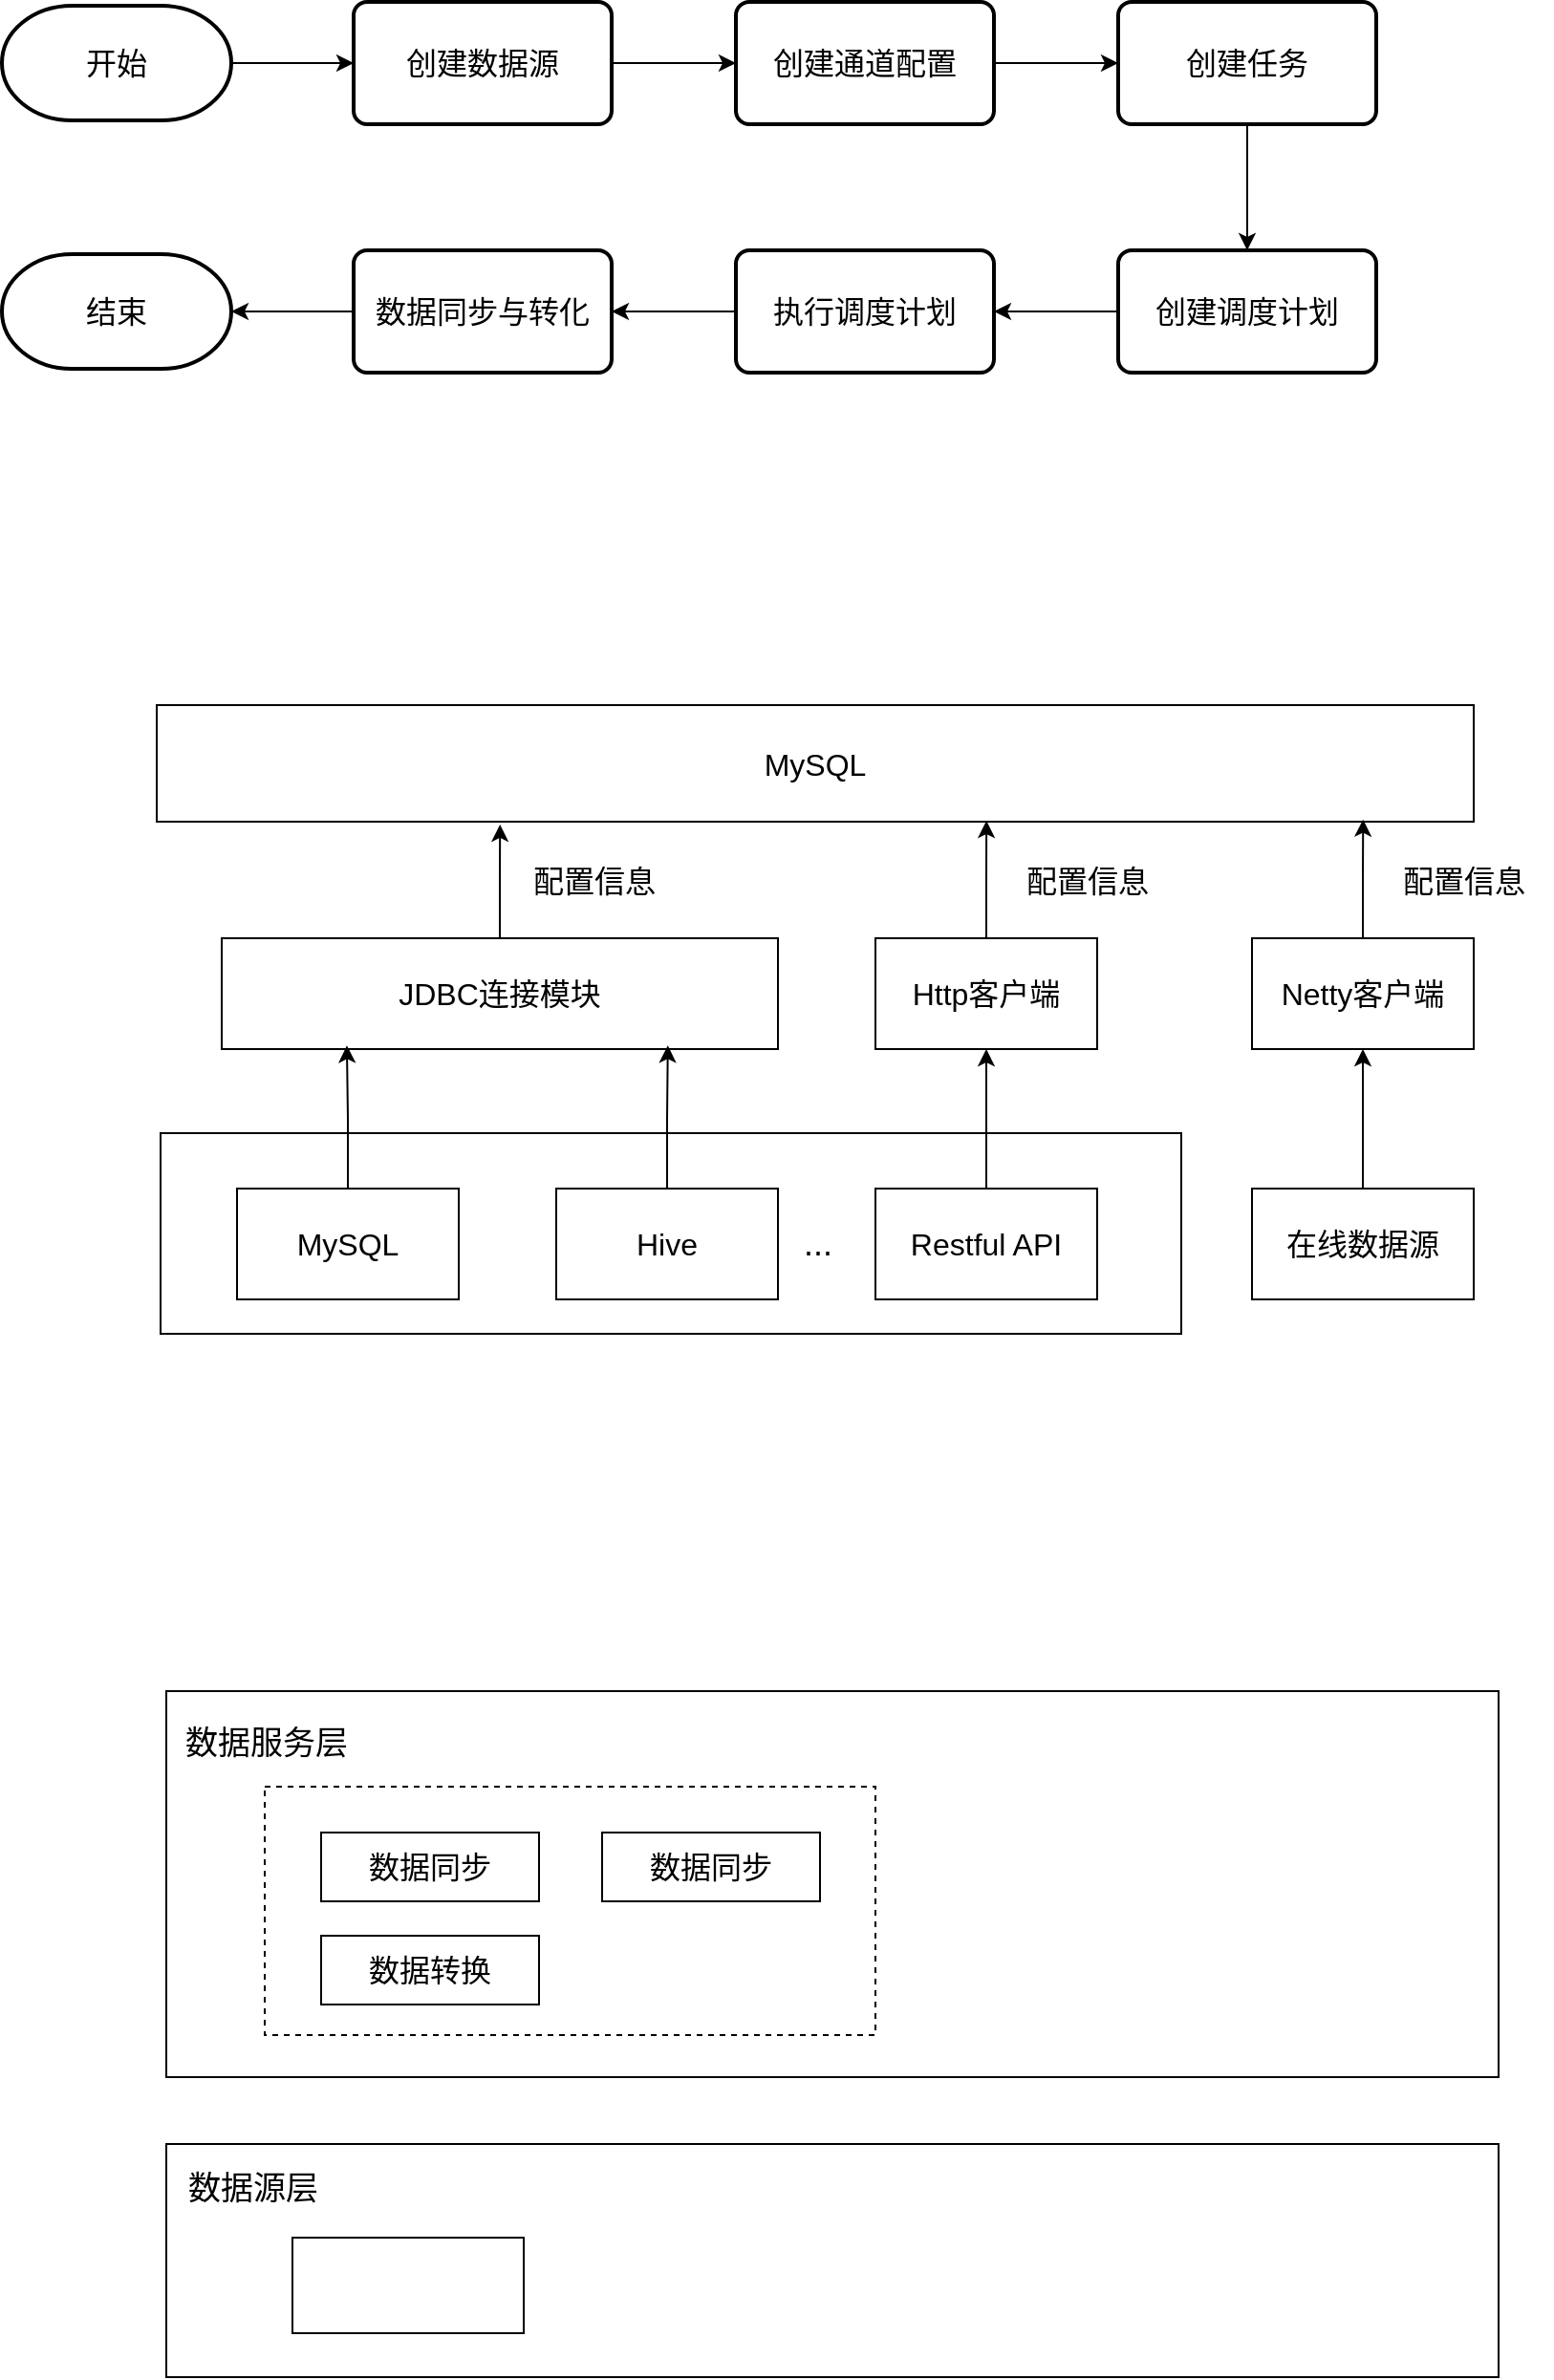 <mxfile version="23.1.7" type="github">
  <diagram name="第 1 页" id="nLZ4VMVFWtMFxBLOA02N">
    <mxGraphModel dx="1048" dy="639" grid="0" gridSize="10" guides="1" tooltips="1" connect="1" arrows="1" fold="1" page="1" pageScale="1" pageWidth="4681" pageHeight="3300" math="0" shadow="0">
      <root>
        <mxCell id="0" />
        <mxCell id="1" parent="0" />
        <mxCell id="zSw2SwVHiKAort44ZvVs-26" value="" style="rounded=0;whiteSpace=wrap;html=1;" vertex="1" parent="1">
          <mxGeometry x="145" y="936" width="534" height="105" as="geometry" />
        </mxCell>
        <mxCell id="zSw2SwVHiKAort44ZvVs-8" style="edgeStyle=orthogonalEdgeStyle;rounded=0;orthogonalLoop=1;jettySize=auto;html=1;exitX=1;exitY=0.5;exitDx=0;exitDy=0;exitPerimeter=0;entryX=0;entryY=0.5;entryDx=0;entryDy=0;" edge="1" parent="1" source="zSw2SwVHiKAort44ZvVs-2" target="zSw2SwVHiKAort44ZvVs-3">
          <mxGeometry relative="1" as="geometry" />
        </mxCell>
        <mxCell id="zSw2SwVHiKAort44ZvVs-2" value="&lt;font style=&quot;font-size: 16px;&quot;&gt;开始&lt;/font&gt;" style="strokeWidth=2;html=1;shape=mxgraph.flowchart.terminator;whiteSpace=wrap;" vertex="1" parent="1">
          <mxGeometry x="62" y="346" width="120" height="60" as="geometry" />
        </mxCell>
        <mxCell id="zSw2SwVHiKAort44ZvVs-9" style="edgeStyle=orthogonalEdgeStyle;rounded=0;orthogonalLoop=1;jettySize=auto;html=1;exitX=1;exitY=0.5;exitDx=0;exitDy=0;entryX=0;entryY=0.5;entryDx=0;entryDy=0;" edge="1" parent="1" source="zSw2SwVHiKAort44ZvVs-3" target="zSw2SwVHiKAort44ZvVs-4">
          <mxGeometry relative="1" as="geometry" />
        </mxCell>
        <mxCell id="zSw2SwVHiKAort44ZvVs-3" value="&lt;span style=&quot;font-size: 16px;&quot;&gt;创建数据源&lt;/span&gt;" style="rounded=1;whiteSpace=wrap;html=1;absoluteArcSize=1;arcSize=14;strokeWidth=2;" vertex="1" parent="1">
          <mxGeometry x="246" y="344" width="135" height="64" as="geometry" />
        </mxCell>
        <mxCell id="zSw2SwVHiKAort44ZvVs-10" style="edgeStyle=orthogonalEdgeStyle;rounded=0;orthogonalLoop=1;jettySize=auto;html=1;exitX=1;exitY=0.5;exitDx=0;exitDy=0;" edge="1" parent="1" source="zSw2SwVHiKAort44ZvVs-4" target="zSw2SwVHiKAort44ZvVs-6">
          <mxGeometry relative="1" as="geometry" />
        </mxCell>
        <mxCell id="zSw2SwVHiKAort44ZvVs-4" value="&lt;span style=&quot;font-size: 16px;&quot;&gt;创建通道配置&lt;/span&gt;" style="rounded=1;whiteSpace=wrap;html=1;absoluteArcSize=1;arcSize=14;strokeWidth=2;" vertex="1" parent="1">
          <mxGeometry x="446" y="344" width="135" height="64" as="geometry" />
        </mxCell>
        <mxCell id="zSw2SwVHiKAort44ZvVs-16" style="edgeStyle=orthogonalEdgeStyle;rounded=0;orthogonalLoop=1;jettySize=auto;html=1;exitX=0.5;exitY=1;exitDx=0;exitDy=0;entryX=0.5;entryY=0;entryDx=0;entryDy=0;" edge="1" parent="1" source="zSw2SwVHiKAort44ZvVs-6" target="zSw2SwVHiKAort44ZvVs-11">
          <mxGeometry relative="1" as="geometry" />
        </mxCell>
        <mxCell id="zSw2SwVHiKAort44ZvVs-6" value="&lt;span style=&quot;font-size: 16px;&quot;&gt;创建任务&lt;/span&gt;" style="rounded=1;whiteSpace=wrap;html=1;absoluteArcSize=1;arcSize=14;strokeWidth=2;" vertex="1" parent="1">
          <mxGeometry x="646" y="344" width="135" height="64" as="geometry" />
        </mxCell>
        <mxCell id="zSw2SwVHiKAort44ZvVs-17" style="edgeStyle=orthogonalEdgeStyle;rounded=0;orthogonalLoop=1;jettySize=auto;html=1;exitX=0;exitY=0.5;exitDx=0;exitDy=0;entryX=1;entryY=0.5;entryDx=0;entryDy=0;" edge="1" parent="1" source="zSw2SwVHiKAort44ZvVs-11" target="zSw2SwVHiKAort44ZvVs-13">
          <mxGeometry relative="1" as="geometry" />
        </mxCell>
        <mxCell id="zSw2SwVHiKAort44ZvVs-11" value="&lt;font style=&quot;font-size: 16px;&quot;&gt;创建调度计划&lt;/font&gt;" style="rounded=1;whiteSpace=wrap;html=1;absoluteArcSize=1;arcSize=14;strokeWidth=2;" vertex="1" parent="1">
          <mxGeometry x="646" y="474" width="135" height="64" as="geometry" />
        </mxCell>
        <mxCell id="zSw2SwVHiKAort44ZvVs-20" style="edgeStyle=orthogonalEdgeStyle;rounded=0;orthogonalLoop=1;jettySize=auto;html=1;exitX=0;exitY=0.5;exitDx=0;exitDy=0;" edge="1" parent="1" source="zSw2SwVHiKAort44ZvVs-13" target="zSw2SwVHiKAort44ZvVs-19">
          <mxGeometry relative="1" as="geometry" />
        </mxCell>
        <mxCell id="zSw2SwVHiKAort44ZvVs-13" value="&lt;span style=&quot;font-size: 16px;&quot;&gt;执行调度计划&lt;/span&gt;" style="rounded=1;whiteSpace=wrap;html=1;absoluteArcSize=1;arcSize=14;strokeWidth=2;" vertex="1" parent="1">
          <mxGeometry x="446" y="474" width="135" height="64" as="geometry" />
        </mxCell>
        <mxCell id="zSw2SwVHiKAort44ZvVs-18" value="&lt;font style=&quot;font-size: 16px;&quot;&gt;结束&lt;/font&gt;" style="strokeWidth=2;html=1;shape=mxgraph.flowchart.terminator;whiteSpace=wrap;" vertex="1" parent="1">
          <mxGeometry x="62" y="476" width="120" height="60" as="geometry" />
        </mxCell>
        <mxCell id="zSw2SwVHiKAort44ZvVs-21" style="edgeStyle=orthogonalEdgeStyle;rounded=0;orthogonalLoop=1;jettySize=auto;html=1;exitX=0;exitY=0.5;exitDx=0;exitDy=0;" edge="1" parent="1" source="zSw2SwVHiKAort44ZvVs-19" target="zSw2SwVHiKAort44ZvVs-18">
          <mxGeometry relative="1" as="geometry" />
        </mxCell>
        <mxCell id="zSw2SwVHiKAort44ZvVs-19" value="&lt;span style=&quot;font-size: 16px;&quot;&gt;数据同步与转化&lt;/span&gt;" style="rounded=1;whiteSpace=wrap;html=1;absoluteArcSize=1;arcSize=14;strokeWidth=2;" vertex="1" parent="1">
          <mxGeometry x="246" y="474" width="135" height="64" as="geometry" />
        </mxCell>
        <mxCell id="zSw2SwVHiKAort44ZvVs-22" value="&lt;font style=&quot;font-size: 16px;&quot;&gt;MySQL&lt;/font&gt;" style="rounded=0;whiteSpace=wrap;html=1;" vertex="1" parent="1">
          <mxGeometry x="185" y="965" width="116" height="58" as="geometry" />
        </mxCell>
        <mxCell id="zSw2SwVHiKAort44ZvVs-48" style="edgeStyle=orthogonalEdgeStyle;rounded=0;orthogonalLoop=1;jettySize=auto;html=1;exitX=0.5;exitY=0;exitDx=0;exitDy=0;entryX=0.5;entryY=1;entryDx=0;entryDy=0;" edge="1" parent="1" source="zSw2SwVHiKAort44ZvVs-23" target="zSw2SwVHiKAort44ZvVs-47">
          <mxGeometry relative="1" as="geometry" />
        </mxCell>
        <mxCell id="zSw2SwVHiKAort44ZvVs-23" value="&lt;font style=&quot;font-size: 16px;&quot;&gt;Restful API&lt;/font&gt;" style="rounded=0;whiteSpace=wrap;html=1;" vertex="1" parent="1">
          <mxGeometry x="519" y="965" width="116" height="58" as="geometry" />
        </mxCell>
        <mxCell id="zSw2SwVHiKAort44ZvVs-24" value="&lt;font style=&quot;font-size: 16px;&quot;&gt;Hive&lt;/font&gt;" style="rounded=0;whiteSpace=wrap;html=1;" vertex="1" parent="1">
          <mxGeometry x="352" y="965" width="116" height="58" as="geometry" />
        </mxCell>
        <mxCell id="zSw2SwVHiKAort44ZvVs-38" style="edgeStyle=orthogonalEdgeStyle;rounded=0;orthogonalLoop=1;jettySize=auto;html=1;exitX=0.5;exitY=0;exitDx=0;exitDy=0;entryX=0.5;entryY=1;entryDx=0;entryDy=0;" edge="1" parent="1" source="zSw2SwVHiKAort44ZvVs-25" target="zSw2SwVHiKAort44ZvVs-27">
          <mxGeometry relative="1" as="geometry" />
        </mxCell>
        <mxCell id="zSw2SwVHiKAort44ZvVs-25" value="&lt;span style=&quot;font-size: 16px;&quot;&gt;在线数据源&lt;/span&gt;" style="rounded=0;whiteSpace=wrap;html=1;" vertex="1" parent="1">
          <mxGeometry x="716" y="965" width="116" height="58" as="geometry" />
        </mxCell>
        <mxCell id="zSw2SwVHiKAort44ZvVs-27" value="&lt;span style=&quot;font-size: 16px;&quot;&gt;Netty客户端&lt;/span&gt;" style="rounded=0;whiteSpace=wrap;html=1;" vertex="1" parent="1">
          <mxGeometry x="716" y="834" width="116" height="58" as="geometry" />
        </mxCell>
        <mxCell id="zSw2SwVHiKAort44ZvVs-30" value="&lt;font style=&quot;font-size: 18px;&quot;&gt;...&lt;/font&gt;" style="text;html=1;align=center;verticalAlign=middle;whiteSpace=wrap;rounded=0;" vertex="1" parent="1">
          <mxGeometry x="459" y="979" width="60" height="30" as="geometry" />
        </mxCell>
        <mxCell id="zSw2SwVHiKAort44ZvVs-31" style="edgeStyle=orthogonalEdgeStyle;rounded=0;orthogonalLoop=1;jettySize=auto;html=1;exitX=0.5;exitY=1;exitDx=0;exitDy=0;" edge="1" parent="1" source="zSw2SwVHiKAort44ZvVs-30" target="zSw2SwVHiKAort44ZvVs-30">
          <mxGeometry relative="1" as="geometry" />
        </mxCell>
        <mxCell id="zSw2SwVHiKAort44ZvVs-53" style="edgeStyle=orthogonalEdgeStyle;rounded=0;orthogonalLoop=1;jettySize=auto;html=1;exitX=0.5;exitY=0;exitDx=0;exitDy=0;" edge="1" parent="1" source="zSw2SwVHiKAort44ZvVs-43">
          <mxGeometry relative="1" as="geometry">
            <mxPoint x="322.588" y="774.47" as="targetPoint" />
          </mxGeometry>
        </mxCell>
        <mxCell id="zSw2SwVHiKAort44ZvVs-43" value="&lt;font style=&quot;font-size: 16px;&quot;&gt;JDBC连接模块&lt;/font&gt;" style="rounded=0;whiteSpace=wrap;html=1;" vertex="1" parent="1">
          <mxGeometry x="177" y="834" width="291" height="58" as="geometry" />
        </mxCell>
        <mxCell id="zSw2SwVHiKAort44ZvVs-44" style="edgeStyle=orthogonalEdgeStyle;rounded=0;orthogonalLoop=1;jettySize=auto;html=1;exitX=0.5;exitY=0;exitDx=0;exitDy=0;entryX=0.225;entryY=0.968;entryDx=0;entryDy=0;entryPerimeter=0;" edge="1" parent="1" source="zSw2SwVHiKAort44ZvVs-22" target="zSw2SwVHiKAort44ZvVs-43">
          <mxGeometry relative="1" as="geometry" />
        </mxCell>
        <mxCell id="zSw2SwVHiKAort44ZvVs-45" style="edgeStyle=orthogonalEdgeStyle;rounded=0;orthogonalLoop=1;jettySize=auto;html=1;exitX=0.5;exitY=0;exitDx=0;exitDy=0;entryX=0.802;entryY=0.968;entryDx=0;entryDy=0;entryPerimeter=0;" edge="1" parent="1" source="zSw2SwVHiKAort44ZvVs-24" target="zSw2SwVHiKAort44ZvVs-43">
          <mxGeometry relative="1" as="geometry" />
        </mxCell>
        <mxCell id="zSw2SwVHiKAort44ZvVs-47" value="&lt;font style=&quot;font-size: 16px;&quot;&gt;Http客户端&lt;/font&gt;" style="rounded=0;whiteSpace=wrap;html=1;" vertex="1" parent="1">
          <mxGeometry x="519" y="834" width="116" height="58" as="geometry" />
        </mxCell>
        <mxCell id="zSw2SwVHiKAort44ZvVs-49" value="&lt;font style=&quot;font-size: 16px;&quot;&gt;MySQL&lt;/font&gt;" style="rounded=0;whiteSpace=wrap;html=1;" vertex="1" parent="1">
          <mxGeometry x="143" y="712" width="689" height="61" as="geometry" />
        </mxCell>
        <mxCell id="zSw2SwVHiKAort44ZvVs-51" style="edgeStyle=orthogonalEdgeStyle;rounded=0;orthogonalLoop=1;jettySize=auto;html=1;exitX=0.5;exitY=0;exitDx=0;exitDy=0;entryX=0.63;entryY=0.992;entryDx=0;entryDy=0;entryPerimeter=0;" edge="1" parent="1" source="zSw2SwVHiKAort44ZvVs-47" target="zSw2SwVHiKAort44ZvVs-49">
          <mxGeometry relative="1" as="geometry" />
        </mxCell>
        <mxCell id="zSw2SwVHiKAort44ZvVs-52" style="edgeStyle=orthogonalEdgeStyle;rounded=0;orthogonalLoop=1;jettySize=auto;html=1;exitX=0.5;exitY=0;exitDx=0;exitDy=0;entryX=0.916;entryY=0.981;entryDx=0;entryDy=0;entryPerimeter=0;" edge="1" parent="1" source="zSw2SwVHiKAort44ZvVs-27" target="zSw2SwVHiKAort44ZvVs-49">
          <mxGeometry relative="1" as="geometry" />
        </mxCell>
        <mxCell id="zSw2SwVHiKAort44ZvVs-55" value="&lt;font style=&quot;font-size: 16px;&quot;&gt;配置信息&lt;/font&gt;" style="text;html=1;align=center;verticalAlign=middle;whiteSpace=wrap;rounded=0;" vertex="1" parent="1">
          <mxGeometry x="326" y="789" width="92" height="29" as="geometry" />
        </mxCell>
        <mxCell id="zSw2SwVHiKAort44ZvVs-56" value="&lt;font style=&quot;font-size: 16px;&quot;&gt;配置信息&lt;/font&gt;" style="text;html=1;align=center;verticalAlign=middle;whiteSpace=wrap;rounded=0;" vertex="1" parent="1">
          <mxGeometry x="584" y="789" width="92" height="29" as="geometry" />
        </mxCell>
        <mxCell id="zSw2SwVHiKAort44ZvVs-58" value="&lt;font style=&quot;font-size: 16px;&quot;&gt;配置信息&lt;/font&gt;" style="text;html=1;align=center;verticalAlign=middle;whiteSpace=wrap;rounded=0;" vertex="1" parent="1">
          <mxGeometry x="781" y="789" width="92" height="29" as="geometry" />
        </mxCell>
        <mxCell id="zSw2SwVHiKAort44ZvVs-62" value="" style="rounded=0;whiteSpace=wrap;html=1;" vertex="1" parent="1">
          <mxGeometry x="148" y="1465" width="697" height="122" as="geometry" />
        </mxCell>
        <mxCell id="zSw2SwVHiKAort44ZvVs-63" value="&lt;font style=&quot;font-size: 17px;&quot;&gt;数据源层&lt;/font&gt;" style="text;html=1;align=center;verticalAlign=middle;whiteSpace=wrap;rounded=0;" vertex="1" parent="1">
          <mxGeometry x="148" y="1473" width="91" height="31" as="geometry" />
        </mxCell>
        <mxCell id="zSw2SwVHiKAort44ZvVs-64" value="" style="rounded=0;whiteSpace=wrap;html=1;" vertex="1" parent="1">
          <mxGeometry x="214" y="1514" width="121" height="50" as="geometry" />
        </mxCell>
        <mxCell id="zSw2SwVHiKAort44ZvVs-65" value="" style="rounded=0;whiteSpace=wrap;html=1;" vertex="1" parent="1">
          <mxGeometry x="148" y="1228" width="697" height="202" as="geometry" />
        </mxCell>
        <mxCell id="zSw2SwVHiKAort44ZvVs-66" value="&lt;font style=&quot;font-size: 17px;&quot;&gt;数据服务层&lt;/font&gt;" style="text;html=1;align=center;verticalAlign=middle;whiteSpace=wrap;rounded=0;" vertex="1" parent="1">
          <mxGeometry x="155" y="1240" width="91" height="31" as="geometry" />
        </mxCell>
        <mxCell id="zSw2SwVHiKAort44ZvVs-73" value="" style="rounded=0;whiteSpace=wrap;html=1;dashed=1;" vertex="1" parent="1">
          <mxGeometry x="199.5" y="1278" width="319.5" height="130" as="geometry" />
        </mxCell>
        <mxCell id="zSw2SwVHiKAort44ZvVs-72" value="&lt;font style=&quot;font-size: 16px;&quot;&gt;数据转换&lt;/font&gt;" style="rounded=0;whiteSpace=wrap;html=1;" vertex="1" parent="1">
          <mxGeometry x="229" y="1356" width="114" height="36" as="geometry" />
        </mxCell>
        <mxCell id="zSw2SwVHiKAort44ZvVs-68" value="&lt;font style=&quot;font-size: 16px;&quot;&gt;数据同步&lt;/font&gt;" style="rounded=0;whiteSpace=wrap;html=1;" vertex="1" parent="1">
          <mxGeometry x="229" y="1302" width="114" height="36" as="geometry" />
        </mxCell>
        <mxCell id="zSw2SwVHiKAort44ZvVs-76" value="&lt;font style=&quot;font-size: 16px;&quot;&gt;数据同步&lt;/font&gt;" style="rounded=0;whiteSpace=wrap;html=1;" vertex="1" parent="1">
          <mxGeometry x="376" y="1302" width="114" height="36" as="geometry" />
        </mxCell>
      </root>
    </mxGraphModel>
  </diagram>
</mxfile>
